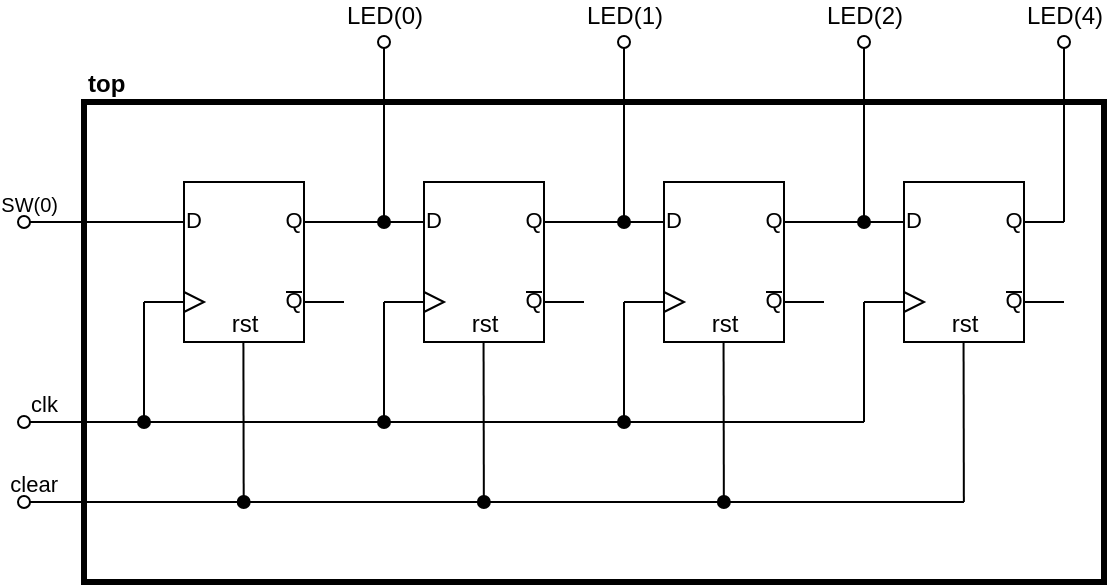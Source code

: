 <mxfile version="16.5.1" type="device"><diagram name="Page-1" id="16e2658f-23c8-b752-8be9-c03fbebb8bbe"><mxGraphModel dx="944" dy="583" grid="1" gridSize="10" guides="1" tooltips="1" connect="1" arrows="1" fold="1" page="1" pageScale="1" pageWidth="1100" pageHeight="850" background="none" math="0" shadow="0"><root><mxCell id="0"/><mxCell id="1" parent="0"/><mxCell id="F0GSM_triS5JfthB8I9p-2" value="rst" style="verticalLabelPosition=middle;shadow=0;dashed=0;align=center;html=1;verticalAlign=bottom;shape=mxgraph.electrical.logic_gates.d_type_flip-flop;fontSize=12;horizontal=1;labelPosition=center;" vertex="1" parent="1"><mxGeometry x="300" y="200" width="100" height="80" as="geometry"/></mxCell><mxCell id="F0GSM_triS5JfthB8I9p-6" value="" style="endArrow=none;html=1;rounded=0;" edge="1" parent="1"><mxGeometry width="50" height="50" relative="1" as="geometry"><mxPoint x="300" y="320" as="sourcePoint"/><mxPoint x="660" y="320" as="targetPoint"/></mxGeometry></mxCell><mxCell id="F0GSM_triS5JfthB8I9p-7" value="" style="endArrow=none;html=1;rounded=0;" edge="1" parent="1"><mxGeometry width="50" height="50" relative="1" as="geometry"><mxPoint x="300" y="360" as="sourcePoint"/><mxPoint x="710" y="360" as="targetPoint"/></mxGeometry></mxCell><mxCell id="F0GSM_triS5JfthB8I9p-8" value="" style="endArrow=none;html=1;rounded=0;exitX=1;exitY=0.25;exitDx=0;exitDy=0;exitPerimeter=0;entryX=0;entryY=0.25;entryDx=0;entryDy=0;entryPerimeter=0;" edge="1" parent="1" source="F0GSM_triS5JfthB8I9p-2"><mxGeometry width="50" height="50" relative="1" as="geometry"><mxPoint x="450" y="300" as="sourcePoint"/><mxPoint x="420" y="220" as="targetPoint"/></mxGeometry></mxCell><mxCell id="F0GSM_triS5JfthB8I9p-10" value="" style="endArrow=none;html=1;rounded=0;exitX=1;exitY=0.25;exitDx=0;exitDy=0;exitPerimeter=0;entryX=0;entryY=0.25;entryDx=0;entryDy=0;entryPerimeter=0;" edge="1" parent="1"><mxGeometry width="50" height="50" relative="1" as="geometry"><mxPoint x="520" y="220" as="sourcePoint"/><mxPoint x="540" y="220" as="targetPoint"/></mxGeometry></mxCell><mxCell id="F0GSM_triS5JfthB8I9p-11" value="" style="endArrow=none;html=1;rounded=0;exitX=0;exitY=0.25;exitDx=0;exitDy=0;exitPerimeter=0;entryX=1;entryY=0.25;entryDx=0;entryDy=0;entryPerimeter=0;" edge="1" parent="1"><mxGeometry width="50" height="50" relative="1" as="geometry"><mxPoint x="660" y="220" as="sourcePoint"/><mxPoint x="640" y="220" as="targetPoint"/></mxGeometry></mxCell><mxCell id="F0GSM_triS5JfthB8I9p-12" value="" style="endArrow=oval;html=1;rounded=0;exitX=0;exitY=0.75;exitDx=0;exitDy=0;exitPerimeter=0;endFill=1;" edge="1" parent="1" source="F0GSM_triS5JfthB8I9p-2"><mxGeometry width="50" height="50" relative="1" as="geometry"><mxPoint x="460" y="290" as="sourcePoint"/><mxPoint x="300" y="320" as="targetPoint"/></mxGeometry></mxCell><mxCell id="F0GSM_triS5JfthB8I9p-13" value="" style="endArrow=oval;html=1;rounded=0;endFill=1;" edge="1" parent="1"><mxGeometry width="50" height="50" relative="1" as="geometry"><mxPoint x="420" y="260" as="sourcePoint"/><mxPoint x="420" y="320" as="targetPoint"/></mxGeometry></mxCell><mxCell id="F0GSM_triS5JfthB8I9p-14" value="" style="endArrow=oval;html=1;rounded=0;endFill=1;" edge="1" parent="1"><mxGeometry width="50" height="50" relative="1" as="geometry"><mxPoint x="540" y="260" as="sourcePoint"/><mxPoint x="540" y="320" as="targetPoint"/></mxGeometry></mxCell><mxCell id="F0GSM_triS5JfthB8I9p-15" value="" style="endArrow=none;html=1;rounded=0;endFill=0;" edge="1" parent="1"><mxGeometry width="50" height="50" relative="1" as="geometry"><mxPoint x="660" y="260" as="sourcePoint"/><mxPoint x="660" y="320" as="targetPoint"/></mxGeometry></mxCell><mxCell id="F0GSM_triS5JfthB8I9p-16" value="SW(0)" style="endArrow=oval;html=1;rounded=0;endFill=0;exitX=0;exitY=0.25;exitDx=0;exitDy=0;exitPerimeter=0;align=right;labelPosition=left;verticalLabelPosition=top;verticalAlign=bottom;labelBackgroundColor=none;fontSize=10;spacingLeft=9;spacingBottom=0;spacingRight=12;" edge="1" parent="1" source="F0GSM_triS5JfthB8I9p-2"><mxGeometry width="50" height="50" relative="1" as="geometry"><mxPoint x="460" y="290" as="sourcePoint"/><mxPoint x="240" y="220" as="targetPoint"/></mxGeometry></mxCell><mxCell id="F0GSM_triS5JfthB8I9p-17" value="rst" style="verticalLabelPosition=middle;shadow=0;dashed=0;align=center;html=1;verticalAlign=bottom;shape=mxgraph.electrical.logic_gates.d_type_flip-flop;fontSize=12;horizontal=1;labelPosition=center;" vertex="1" parent="1"><mxGeometry x="420" y="200" width="100" height="80" as="geometry"/></mxCell><mxCell id="F0GSM_triS5JfthB8I9p-18" value="rst" style="verticalLabelPosition=middle;shadow=0;dashed=0;align=center;html=1;verticalAlign=bottom;shape=mxgraph.electrical.logic_gates.d_type_flip-flop;fontSize=12;horizontal=1;labelPosition=center;" vertex="1" parent="1"><mxGeometry x="540" y="200" width="100" height="80" as="geometry"/></mxCell><mxCell id="F0GSM_triS5JfthB8I9p-19" value="rst" style="verticalLabelPosition=middle;shadow=0;dashed=0;align=center;html=1;verticalAlign=bottom;shape=mxgraph.electrical.logic_gates.d_type_flip-flop;fontSize=12;horizontal=1;labelPosition=center;" vertex="1" parent="1"><mxGeometry x="660" y="200" width="100" height="80" as="geometry"/></mxCell><mxCell id="F0GSM_triS5JfthB8I9p-21" value="clk" style="endArrow=oval;html=1;rounded=0;endFill=0;exitX=0;exitY=0.25;exitDx=0;exitDy=0;exitPerimeter=0;align=right;verticalAlign=bottom;labelPosition=left;verticalLabelPosition=top;labelBackgroundColor=none;spacingRight=12;" edge="1" parent="1"><mxGeometry width="50" height="50" relative="1" as="geometry"><mxPoint x="300" y="320" as="sourcePoint"/><mxPoint x="240" y="320" as="targetPoint"/></mxGeometry></mxCell><mxCell id="F0GSM_triS5JfthB8I9p-23" value="" style="endArrow=oval;html=1;rounded=0;exitX=0.497;exitY=1;exitDx=0;exitDy=0;exitPerimeter=0;endFill=1;" edge="1" parent="1" source="F0GSM_triS5JfthB8I9p-2"><mxGeometry width="50" height="50" relative="1" as="geometry"><mxPoint x="349.85" y="300.0" as="sourcePoint"/><mxPoint x="349.85" y="360" as="targetPoint"/></mxGeometry></mxCell><mxCell id="F0GSM_triS5JfthB8I9p-24" value="" style="endArrow=oval;html=1;rounded=0;exitX=0.497;exitY=1;exitDx=0;exitDy=0;exitPerimeter=0;endFill=1;" edge="1" parent="1"><mxGeometry width="50" height="50" relative="1" as="geometry"><mxPoint x="469.78" y="280" as="sourcePoint"/><mxPoint x="469.93" y="360" as="targetPoint"/></mxGeometry></mxCell><mxCell id="F0GSM_triS5JfthB8I9p-25" value="" style="endArrow=oval;html=1;rounded=0;exitX=0.497;exitY=1;exitDx=0;exitDy=0;exitPerimeter=0;endFill=1;" edge="1" parent="1"><mxGeometry width="50" height="50" relative="1" as="geometry"><mxPoint x="589.78" y="280" as="sourcePoint"/><mxPoint x="589.93" y="360" as="targetPoint"/></mxGeometry></mxCell><mxCell id="F0GSM_triS5JfthB8I9p-26" value="" style="endArrow=none;html=1;rounded=0;exitX=0.497;exitY=1;exitDx=0;exitDy=0;exitPerimeter=0;endFill=0;" edge="1" parent="1"><mxGeometry width="50" height="50" relative="1" as="geometry"><mxPoint x="709.78" y="280" as="sourcePoint"/><mxPoint x="709.93" y="360" as="targetPoint"/></mxGeometry></mxCell><mxCell id="F0GSM_triS5JfthB8I9p-27" value="top" style="rounded=0;whiteSpace=wrap;html=1;fontSize=12;fillColor=none;align=left;labelPosition=center;verticalLabelPosition=top;verticalAlign=bottom;strokeWidth=3;fontStyle=1" vertex="1" parent="1"><mxGeometry x="270" y="160" width="510" height="240" as="geometry"/></mxCell><mxCell id="F0GSM_triS5JfthB8I9p-29" value="LED(0)" style="endArrow=oval;html=1;rounded=0;fontSize=12;startArrow=oval;startFill=1;endFill=0;verticalAlign=bottom;labelPosition=center;verticalLabelPosition=top;align=center;labelBackgroundColor=none;spacingTop=0;spacing=51;" edge="1" parent="1"><mxGeometry width="50" height="50" relative="1" as="geometry"><mxPoint x="420" y="220" as="sourcePoint"/><mxPoint x="420" y="130" as="targetPoint"/></mxGeometry></mxCell><mxCell id="F0GSM_triS5JfthB8I9p-32" value="LED(1)" style="endArrow=oval;html=1;rounded=0;fontSize=12;startArrow=oval;startFill=1;endFill=0;verticalAlign=bottom;labelPosition=center;verticalLabelPosition=top;align=center;labelBackgroundColor=none;spacingTop=0;spacing=51;" edge="1" parent="1"><mxGeometry width="50" height="50" relative="1" as="geometry"><mxPoint x="540" y="220" as="sourcePoint"/><mxPoint x="540" y="130" as="targetPoint"/></mxGeometry></mxCell><mxCell id="F0GSM_triS5JfthB8I9p-33" value="LED(2)" style="endArrow=oval;html=1;rounded=0;fontSize=12;startArrow=oval;startFill=1;endFill=0;verticalAlign=bottom;labelPosition=center;verticalLabelPosition=top;align=center;labelBackgroundColor=none;spacingTop=0;spacing=51;" edge="1" parent="1"><mxGeometry width="50" height="50" relative="1" as="geometry"><mxPoint x="660.0" y="220" as="sourcePoint"/><mxPoint x="660.0" y="130" as="targetPoint"/></mxGeometry></mxCell><mxCell id="F0GSM_triS5JfthB8I9p-34" value="LED(4)" style="endArrow=oval;html=1;rounded=0;fontSize=12;startArrow=none;startFill=0;endFill=0;verticalAlign=bottom;labelPosition=center;verticalLabelPosition=top;align=center;labelBackgroundColor=none;spacingTop=0;spacing=51;" edge="1" parent="1"><mxGeometry width="50" height="50" relative="1" as="geometry"><mxPoint x="760.0" y="220" as="sourcePoint"/><mxPoint x="760.0" y="130" as="targetPoint"/></mxGeometry></mxCell><mxCell id="F0GSM_triS5JfthB8I9p-35" value="clear" style="endArrow=oval;html=1;rounded=0;endFill=0;exitX=0;exitY=0.25;exitDx=0;exitDy=0;exitPerimeter=0;align=right;verticalAlign=bottom;labelPosition=left;verticalLabelPosition=top;labelBackgroundColor=none;spacingRight=12;" edge="1" parent="1"><mxGeometry width="50" height="50" relative="1" as="geometry"><mxPoint x="300" y="360" as="sourcePoint"/><mxPoint x="240" y="360" as="targetPoint"/></mxGeometry></mxCell></root></mxGraphModel></diagram></mxfile>